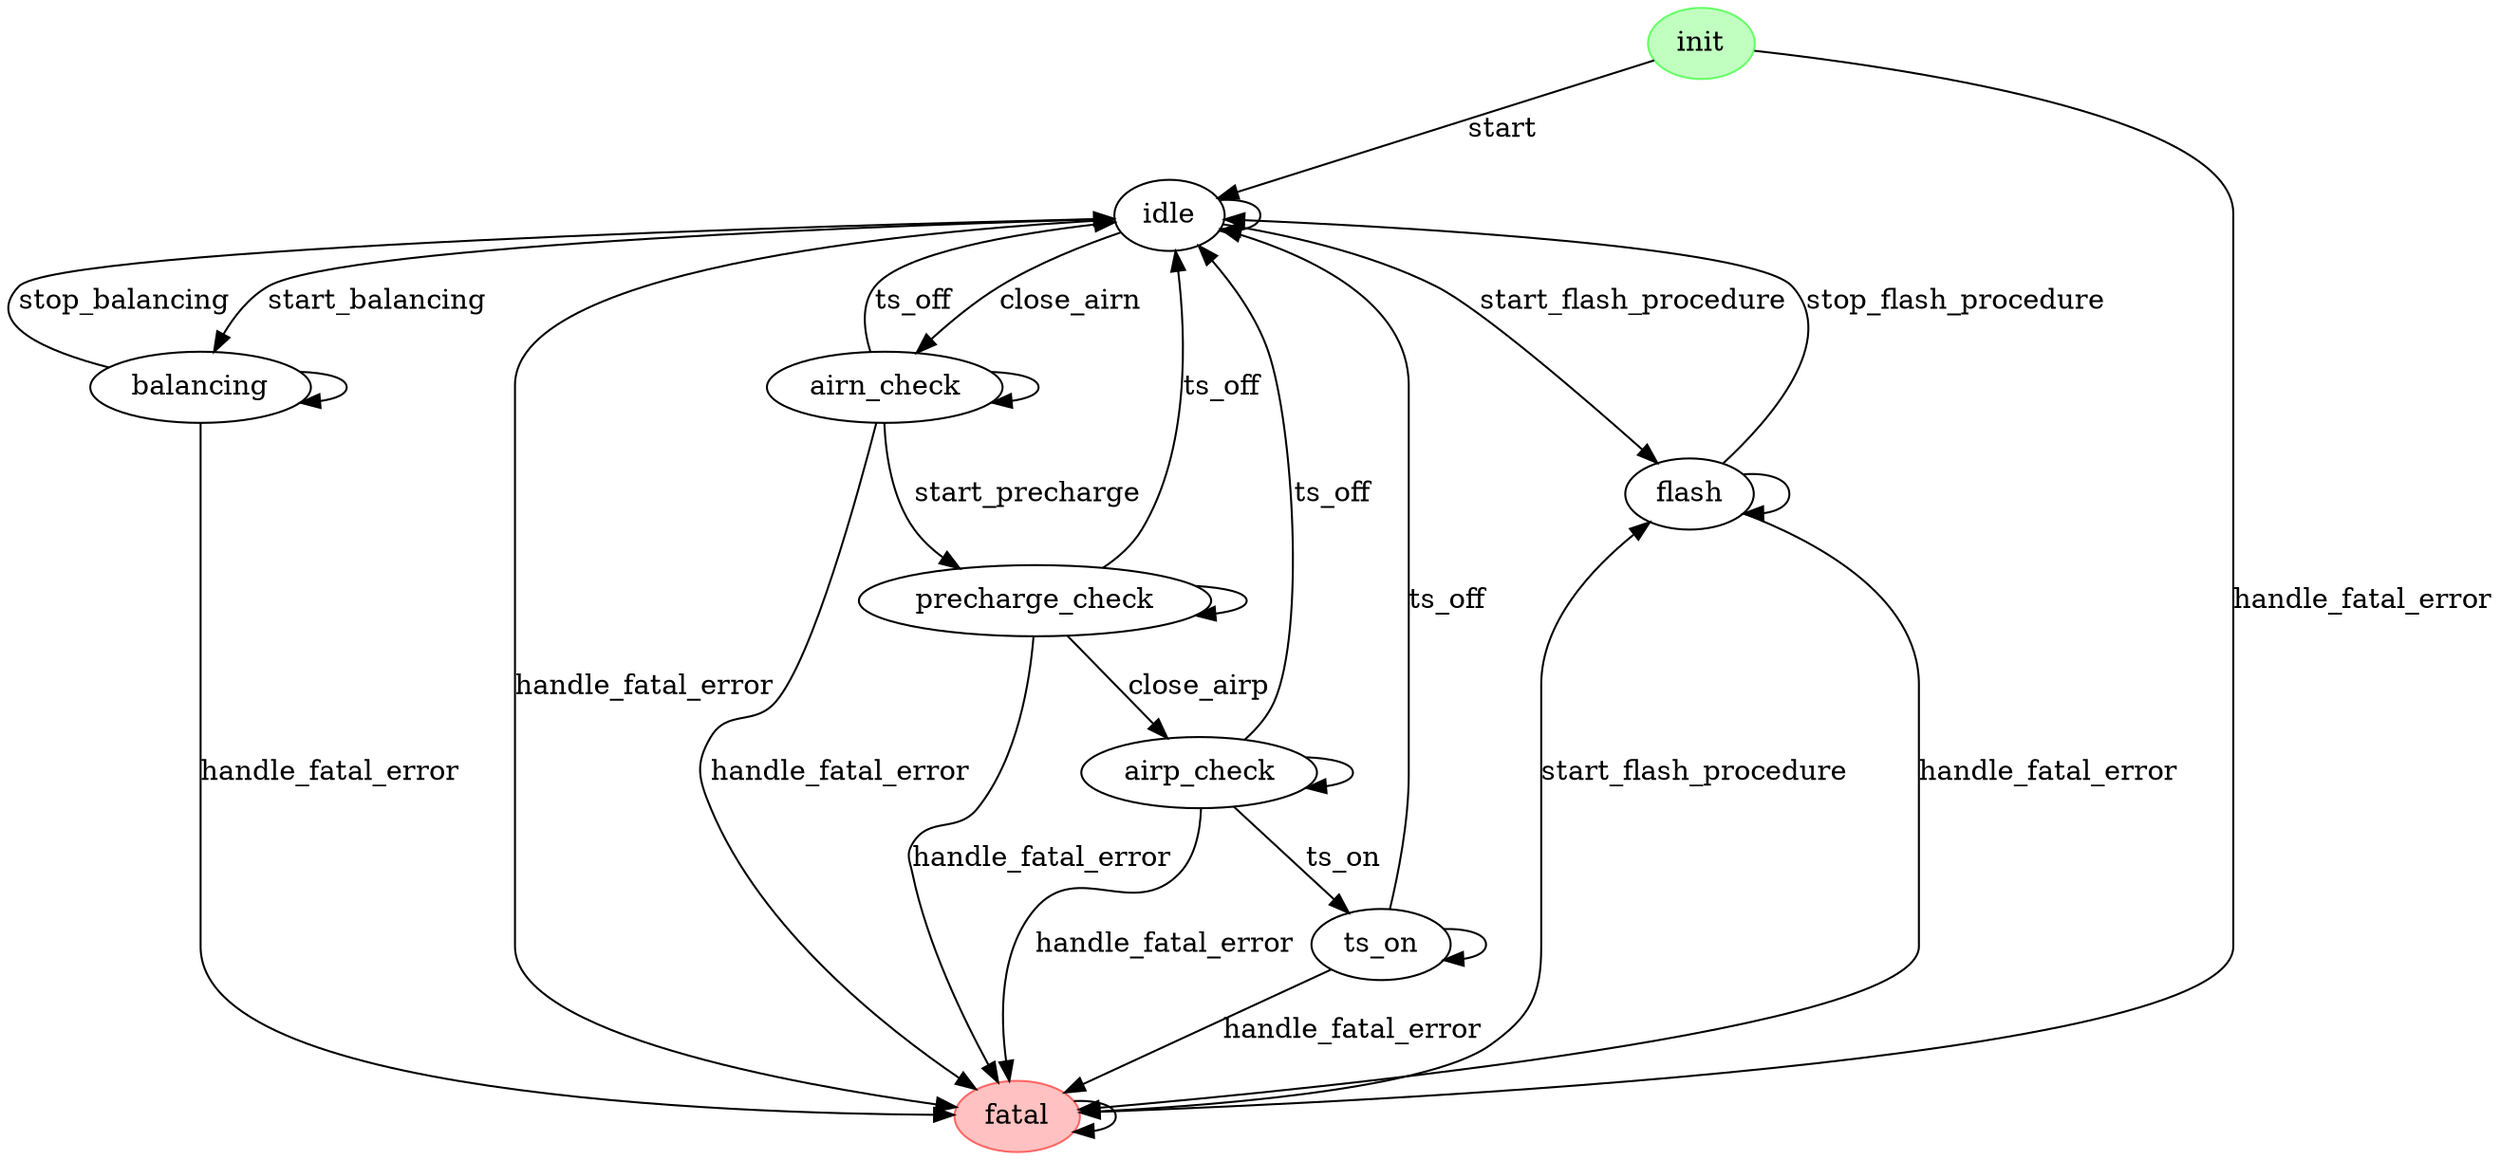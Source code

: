 digraph "fsm" {
    bgcolor="white"
    layout="dot"
    center=true
    concentrate=false
    // splines="ortho"

    init [
        style="filled"
        color="#66ff66"
        fillcolor="#c1ffc1"
    ]
    idle
    flash
    balancing
    airn_check
    precharge_check
    airp_check
    ts_on
    fatal [
        style="filled"
        color="#ff6666"
        fillcolor="#ffc1c1"
    ]

    init -> idle [label="start"]
    init -> fatal [label="handle_fatal_error"]

    idle -> idle
    idle -> balancing [label="start_balancing"]
    idle -> airn_check [label="close_airn"]
    idle -> fatal [label="handle_fatal_error"]
    idle -> flash [label="start_flash_procedure"]

    flash -> flash
    flash -> idle [label="stop_flash_procedure"]
    flash -> fatal [label="handle_fatal_error"]

    balancing -> balancing
    balancing -> idle [label="stop_balancing"]
    balancing -> fatal [label="handle_fatal_error"]

    airn_check -> airn_check
    airn_check -> idle [label="ts_off"]
    airn_check -> precharge_check [label="start_precharge"]
    airn_check -> fatal [label="handle_fatal_error"]

    precharge_check -> precharge_check
    precharge_check -> idle [label="ts_off"]
    precharge_check -> airp_check [label="close_airp"]
    precharge_check -> fatal [label="handle_fatal_error"]

    airp_check -> airp_check
    airp_check -> idle [label="ts_off"]
    airp_check -> ts_on [label="ts_on"]
    airp_check -> fatal [label="handle_fatal_error"]

    ts_on -> ts_on
    ts_on -> idle [label="ts_off"]
    ts_on -> fatal [label="handle_fatal_error"]

    fatal -> fatal
    fatal -> flash [label="start_flash_procedure"]
}
